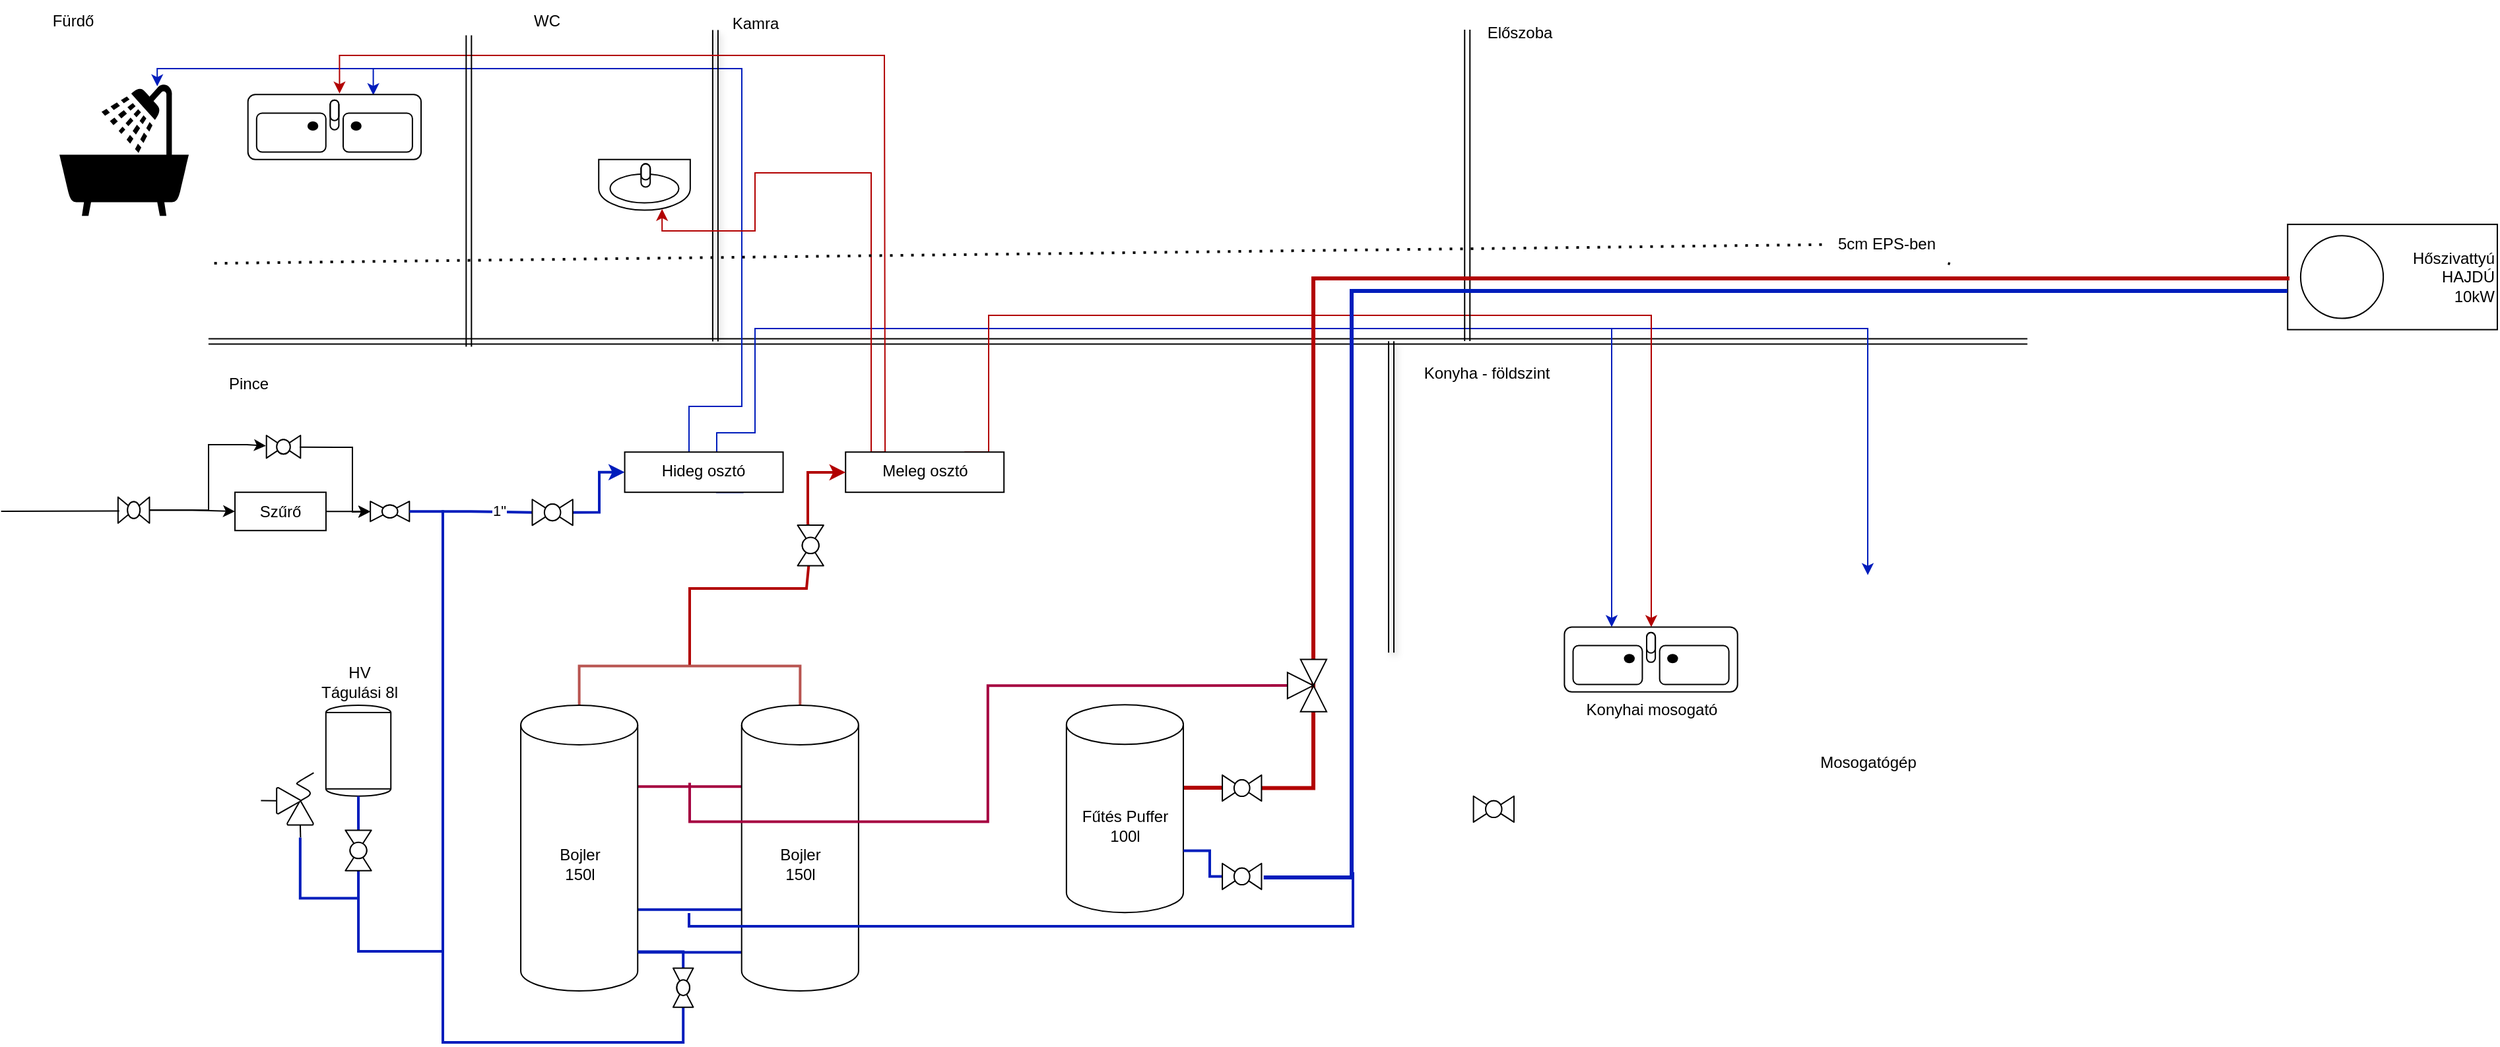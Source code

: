 <mxfile version="21.4.0" type="github">
  <diagram name="1 oldal" id="jvNphXMIYPQxpUtvR7uq">
    <mxGraphModel dx="1837" dy="1129" grid="1" gridSize="9.842" guides="1" tooltips="1" connect="1" arrows="1" fold="1" page="1" pageScale="1" pageWidth="1654" pageHeight="1169" math="0" shadow="0">
      <root>
        <mxCell id="0" />
        <mxCell id="1" parent="0" />
        <mxCell id="dYHvJgpNGXKCkweWiK8t-9" value="" style="edgeStyle=orthogonalEdgeStyle;rounded=0;orthogonalLoop=1;jettySize=auto;html=1;" parent="1" source="dYHvJgpNGXKCkweWiK8t-1" target="dYHvJgpNGXKCkweWiK8t-8" edge="1">
          <mxGeometry relative="1" as="geometry" />
        </mxCell>
        <mxCell id="dYHvJgpNGXKCkweWiK8t-14" value="" style="edgeStyle=orthogonalEdgeStyle;rounded=0;orthogonalLoop=1;jettySize=auto;html=1;entryX=-0.016;entryY=0.457;entryDx=0;entryDy=0;entryPerimeter=0;" parent="1" source="dYHvJgpNGXKCkweWiK8t-1" target="dYHvJgpNGXKCkweWiK8t-12" edge="1">
          <mxGeometry relative="1" as="geometry">
            <mxPoint x="95.53" y="568.15" as="targetPoint" />
            <Array as="points">
              <mxPoint x="167" y="650" />
              <mxPoint x="167" y="600" />
              <mxPoint x="196" y="600" />
            </Array>
          </mxGeometry>
        </mxCell>
        <mxCell id="dYHvJgpNGXKCkweWiK8t-1" value="" style="verticalLabelPosition=bottom;align=center;html=1;verticalAlign=top;pointerEvents=1;dashed=0;shape=mxgraph.pid2valves.valve;valveType=ball" parent="1" vertex="1">
          <mxGeometry x="98.43" y="639.76" width="23.8" height="19.69" as="geometry" />
        </mxCell>
        <mxCell id="dYHvJgpNGXKCkweWiK8t-7" value="" style="endArrow=none;html=1;rounded=0;entryX=0.039;entryY=0.532;entryDx=0;entryDy=0;entryPerimeter=0;" parent="1" edge="1" target="dYHvJgpNGXKCkweWiK8t-1">
          <mxGeometry width="50" height="50" relative="1" as="geometry">
            <mxPoint x="9.84" y="650.45" as="sourcePoint" />
            <mxPoint x="68.84" y="650.45" as="targetPoint" />
          </mxGeometry>
        </mxCell>
        <mxCell id="dYHvJgpNGXKCkweWiK8t-11" value="" style="edgeStyle=orthogonalEdgeStyle;rounded=0;orthogonalLoop=1;jettySize=auto;html=1;" parent="1" source="dYHvJgpNGXKCkweWiK8t-8" target="dYHvJgpNGXKCkweWiK8t-10" edge="1">
          <mxGeometry relative="1" as="geometry" />
        </mxCell>
        <mxCell id="dYHvJgpNGXKCkweWiK8t-8" value="Szűrő" style="rounded=0;whiteSpace=wrap;html=1;" parent="1" vertex="1">
          <mxGeometry x="187.01" y="636.09" width="68.96" height="29.01" as="geometry" />
        </mxCell>
        <mxCell id="dYHvJgpNGXKCkweWiK8t-25" value="" style="edgeStyle=orthogonalEdgeStyle;rounded=0;orthogonalLoop=1;jettySize=auto;html=1;entryX=0;entryY=0.5;entryDx=0;entryDy=0;strokeWidth=2;fillColor=#0050ef;strokeColor=#001DBC;exitX=0.007;exitY=0.499;exitDx=0;exitDy=0;exitPerimeter=0;" parent="1" source="dYHvJgpNGXKCkweWiK8t-117" target="dYHvJgpNGXKCkweWiK8t-24" edge="1">
          <mxGeometry relative="1" as="geometry">
            <Array as="points">
              <mxPoint x="463" y="651" />
              <mxPoint x="463" y="621" />
            </Array>
          </mxGeometry>
        </mxCell>
        <mxCell id="dYHvJgpNGXKCkweWiK8t-10" value="" style="verticalLabelPosition=bottom;align=center;html=1;verticalAlign=top;pointerEvents=1;dashed=0;shape=mxgraph.pid2valves.valve;valveType=ball" parent="1" vertex="1">
          <mxGeometry x="289.58" y="642.98" width="29.59" height="15.23" as="geometry" />
        </mxCell>
        <mxCell id="dYHvJgpNGXKCkweWiK8t-12" value="" style="verticalLabelPosition=bottom;align=center;html=1;verticalAlign=top;pointerEvents=1;dashed=0;shape=mxgraph.pid2valves.valve;valveType=ball" parent="1" vertex="1">
          <mxGeometry x="210.85" y="593" width="25.81" height="17.2" as="geometry" />
        </mxCell>
        <mxCell id="dYHvJgpNGXKCkweWiK8t-17" value="" style="endArrow=classic;html=1;rounded=0;exitX=0.977;exitY=0.518;exitDx=0;exitDy=0;exitPerimeter=0;entryX=0.002;entryY=0.515;entryDx=0;entryDy=0;entryPerimeter=0;" parent="1" source="dYHvJgpNGXKCkweWiK8t-12" target="dYHvJgpNGXKCkweWiK8t-10" edge="1">
          <mxGeometry width="50" height="50" relative="1" as="geometry">
            <mxPoint x="304.57" y="664.46" as="sourcePoint" />
            <mxPoint x="354.57" y="614.46" as="targetPoint" />
            <Array as="points">
              <mxPoint x="276" y="602" />
              <mxPoint x="276" y="651" />
            </Array>
          </mxGeometry>
        </mxCell>
        <mxCell id="dYHvJgpNGXKCkweWiK8t-23" value="" style="shape=link;html=1;rounded=0;" parent="1" edge="1">
          <mxGeometry width="100" relative="1" as="geometry">
            <mxPoint x="166.95" y="521.73" as="sourcePoint" />
            <mxPoint x="1544.95" y="521.73" as="targetPoint" />
          </mxGeometry>
        </mxCell>
        <mxCell id="dYHvJgpNGXKCkweWiK8t-79" style="edgeStyle=orthogonalEdgeStyle;rounded=0;orthogonalLoop=1;jettySize=auto;html=1;exitX=0.25;exitY=0;exitDx=0;exitDy=0;entryX=0.724;entryY=0.009;entryDx=0;entryDy=0;entryPerimeter=0;fillColor=#0050ef;strokeColor=#001DBC;" parent="1" source="dYHvJgpNGXKCkweWiK8t-24" target="dYHvJgpNGXKCkweWiK8t-71" edge="1">
          <mxGeometry relative="1" as="geometry">
            <Array as="points">
              <mxPoint x="531" y="636" />
              <mxPoint x="531" y="571" />
              <mxPoint x="571" y="571" />
              <mxPoint x="571" y="315" />
              <mxPoint x="292" y="315" />
            </Array>
          </mxGeometry>
        </mxCell>
        <mxCell id="dYHvJgpNGXKCkweWiK8t-80" style="edgeStyle=orthogonalEdgeStyle;rounded=0;orthogonalLoop=1;jettySize=auto;html=1;exitX=0.25;exitY=0;exitDx=0;exitDy=0;entryX=0.756;entryY=0.019;entryDx=0;entryDy=0;entryPerimeter=0;fillColor=#0050ef;strokeColor=#001DBC;" parent="1" source="dYHvJgpNGXKCkweWiK8t-24" target="dYHvJgpNGXKCkweWiK8t-70" edge="1">
          <mxGeometry relative="1" as="geometry">
            <Array as="points">
              <mxPoint x="531" y="636" />
              <mxPoint x="531" y="571" />
              <mxPoint x="571" y="571" />
              <mxPoint x="571" y="315" />
              <mxPoint x="128" y="315" />
            </Array>
          </mxGeometry>
        </mxCell>
        <mxCell id="dYHvJgpNGXKCkweWiK8t-133" style="edgeStyle=orthogonalEdgeStyle;rounded=0;orthogonalLoop=1;jettySize=auto;html=1;exitX=0.75;exitY=1;exitDx=0;exitDy=0;fillColor=#0050ef;strokeColor=#001DBC;" parent="1" source="dYHvJgpNGXKCkweWiK8t-24" target="dYHvJgpNGXKCkweWiK8t-131" edge="1">
          <mxGeometry relative="1" as="geometry">
            <Array as="points">
              <mxPoint x="552" y="591" />
              <mxPoint x="581" y="591" />
              <mxPoint x="581" y="512" />
              <mxPoint x="1230" y="512" />
            </Array>
          </mxGeometry>
        </mxCell>
        <mxCell id="dYHvJgpNGXKCkweWiK8t-135" style="edgeStyle=orthogonalEdgeStyle;rounded=0;orthogonalLoop=1;jettySize=auto;html=1;exitX=0.75;exitY=1;exitDx=0;exitDy=0;fillColor=#0050ef;strokeColor=#001DBC;" parent="1" source="dYHvJgpNGXKCkweWiK8t-24" target="dYHvJgpNGXKCkweWiK8t-132" edge="1">
          <mxGeometry relative="1" as="geometry">
            <Array as="points">
              <mxPoint x="552" y="591" />
              <mxPoint x="581" y="591" />
              <mxPoint x="581" y="512" />
              <mxPoint x="1424" y="512" />
            </Array>
          </mxGeometry>
        </mxCell>
        <mxCell id="dYHvJgpNGXKCkweWiK8t-24" value="Hideg osztó" style="whiteSpace=wrap;html=1;verticalAlign=top;dashed=0;" parent="1" vertex="1">
          <mxGeometry x="482.28" y="605.62" width="120" height="30.47" as="geometry" />
        </mxCell>
        <mxCell id="dYHvJgpNGXKCkweWiK8t-26" value="Pince" style="text;html=1;align=center;verticalAlign=middle;resizable=0;points=[];autosize=1;strokeColor=none;fillColor=none;" parent="1" vertex="1">
          <mxGeometry x="172.162" y="539.342" width="49.212" height="29.527" as="geometry" />
        </mxCell>
        <mxCell id="dYHvJgpNGXKCkweWiK8t-27" value="" style="shape=link;html=1;rounded=0;shadow=1;strokeColor=default;" parent="1" edge="1">
          <mxGeometry width="100" relative="1" as="geometry">
            <mxPoint x="550.95" y="521.73" as="sourcePoint" />
            <mxPoint x="550.95" y="285.73" as="targetPoint" />
          </mxGeometry>
        </mxCell>
        <mxCell id="dYHvJgpNGXKCkweWiK8t-28" value="Fürdő" style="text;html=1;align=center;verticalAlign=middle;resizable=0;points=[];autosize=1;strokeColor=none;fillColor=none;" parent="1" vertex="1">
          <mxGeometry x="39.37" y="264.037" width="49.212" height="29.527" as="geometry" />
        </mxCell>
        <mxCell id="dYHvJgpNGXKCkweWiK8t-29" value="Kamra" style="text;html=1;align=center;verticalAlign=middle;resizable=0;points=[];autosize=1;strokeColor=none;fillColor=none;" parent="1" vertex="1">
          <mxGeometry x="551.02" y="265.745" width="59.055" height="29.527" as="geometry" />
        </mxCell>
        <mxCell id="dYHvJgpNGXKCkweWiK8t-78" style="edgeStyle=orthogonalEdgeStyle;rounded=0;orthogonalLoop=1;jettySize=auto;html=1;exitX=0.25;exitY=0;exitDx=0;exitDy=0;entryX=0.692;entryY=0.976;entryDx=0;entryDy=0;entryPerimeter=0;fillColor=#e51400;strokeColor=#B20000;" parent="1" source="dYHvJgpNGXKCkweWiK8t-30" target="dYHvJgpNGXKCkweWiK8t-75" edge="1">
          <mxGeometry relative="1" as="geometry">
            <Array as="points">
              <mxPoint x="669" y="606" />
              <mxPoint x="669" y="394" />
              <mxPoint x="581" y="394" />
              <mxPoint x="581" y="438" />
              <mxPoint x="511" y="438" />
            </Array>
          </mxGeometry>
        </mxCell>
        <mxCell id="dYHvJgpNGXKCkweWiK8t-81" style="edgeStyle=orthogonalEdgeStyle;rounded=0;orthogonalLoop=1;jettySize=auto;html=1;exitX=0.25;exitY=0;exitDx=0;exitDy=0;entryX=0.529;entryY=-0.016;entryDx=0;entryDy=0;entryPerimeter=0;fillColor=#e51400;strokeColor=#B20000;" parent="1" source="dYHvJgpNGXKCkweWiK8t-30" target="dYHvJgpNGXKCkweWiK8t-71" edge="1">
          <mxGeometry relative="1" as="geometry">
            <Array as="points">
              <mxPoint x="680" y="636" />
              <mxPoint x="679" y="305" />
              <mxPoint x="266" y="305" />
            </Array>
          </mxGeometry>
        </mxCell>
        <mxCell id="QWkqbhbts-qKZGGtXhr7-15" style="edgeStyle=orthogonalEdgeStyle;rounded=0;orthogonalLoop=1;jettySize=auto;html=1;exitX=0.75;exitY=0;exitDx=0;exitDy=0;fillColor=#e51400;strokeColor=#B20000;" edge="1" parent="1" source="dYHvJgpNGXKCkweWiK8t-30" target="dYHvJgpNGXKCkweWiK8t-131">
          <mxGeometry relative="1" as="geometry">
            <Array as="points">
              <mxPoint x="758" y="606" />
              <mxPoint x="758" y="502" />
              <mxPoint x="1260" y="502" />
            </Array>
          </mxGeometry>
        </mxCell>
        <mxCell id="dYHvJgpNGXKCkweWiK8t-30" value="Meleg osztó" style="whiteSpace=wrap;html=1;verticalAlign=top;dashed=0;" parent="1" vertex="1">
          <mxGeometry x="649.602" y="605.622" width="120" height="30.47" as="geometry" />
        </mxCell>
        <mxCell id="dYHvJgpNGXKCkweWiK8t-32" value="" style="shape=link;html=1;rounded=0;" parent="1" edge="1">
          <mxGeometry width="100" relative="1" as="geometry">
            <mxPoint x="1120.622" y="521.442" as="sourcePoint" />
            <mxPoint x="1120.622" y="285.442" as="targetPoint" />
          </mxGeometry>
        </mxCell>
        <mxCell id="dYHvJgpNGXKCkweWiK8t-33" value="Előszoba" style="text;html=1;align=center;verticalAlign=middle;resizable=0;points=[];autosize=1;strokeColor=none;fillColor=none;" parent="1" vertex="1">
          <mxGeometry x="1125.307" y="273.595" width="68.897" height="29.527" as="geometry" />
        </mxCell>
        <mxCell id="dYHvJgpNGXKCkweWiK8t-38" value="" style="endArrow=none;dashed=1;html=1;dashPattern=1 3;strokeWidth=2;rounded=0;" parent="1" edge="1" source="dYHvJgpNGXKCkweWiK8t-39">
          <mxGeometry width="50" height="50" relative="1" as="geometry">
            <mxPoint x="1486.32" y="463.09" as="sourcePoint" />
            <mxPoint x="167.0" y="462.61" as="targetPoint" />
          </mxGeometry>
        </mxCell>
        <mxCell id="dYHvJgpNGXKCkweWiK8t-70" value="" style="shape=mxgraph.signs.people.shower_2;html=1;pointerEvents=1;fillColor=#000000;strokeColor=none;verticalLabelPosition=bottom;verticalAlign=top;align=center;" parent="1" vertex="1">
          <mxGeometry x="54.05" y="326.5" width="98" height="100.13" as="geometry" />
        </mxCell>
        <mxCell id="dYHvJgpNGXKCkweWiK8t-71" value="" style="verticalLabelPosition=bottom;html=1;verticalAlign=top;align=center;shape=mxgraph.floorplan.sink_double2;" parent="1" vertex="1">
          <mxGeometry x="196.85" y="334.64" width="131.16" height="49.22" as="geometry" />
        </mxCell>
        <mxCell id="dYHvJgpNGXKCkweWiK8t-72" value="" style="shape=image;html=1;verticalAlign=top;verticalLabelPosition=bottom;labelBackgroundColor=#ffffff;imageAspect=0;aspect=fixed;image=https://cdn0.iconfinder.com/data/icons/phosphor-duotone-vol-3/256/toilet-duotone-128.png" parent="1" vertex="1">
          <mxGeometry x="383.95" y="405.25" width="78.55" height="78.55" as="geometry" />
        </mxCell>
        <mxCell id="dYHvJgpNGXKCkweWiK8t-73" value="" style="shape=link;html=1;rounded=0;" parent="1" edge="1">
          <mxGeometry width="100" relative="1" as="geometry">
            <mxPoint x="364.172" y="525.732" as="sourcePoint" />
            <mxPoint x="364.172" y="289.732" as="targetPoint" />
          </mxGeometry>
        </mxCell>
        <mxCell id="dYHvJgpNGXKCkweWiK8t-74" value="WC" style="text;html=1;align=center;verticalAlign=middle;resizable=0;points=[];autosize=1;strokeColor=none;fillColor=none;" parent="1" vertex="1">
          <mxGeometry x="403.54" y="263.752" width="39.37" height="29.527" as="geometry" />
        </mxCell>
        <mxCell id="dYHvJgpNGXKCkweWiK8t-75" value="" style="verticalLabelPosition=bottom;html=1;verticalAlign=top;align=center;shape=mxgraph.floorplan.sink_1;" parent="1" vertex="1">
          <mxGeometry x="462.6" y="383.86" width="69.33" height="38.43" as="geometry" />
        </mxCell>
        <mxCell id="dYHvJgpNGXKCkweWiK8t-83" value="HV&lt;br&gt;Tágulási 8l" style="shape=mxgraph.pid.vessels.tank;pointerEvents=1;align=center;verticalLabelPosition=top;verticalAlign=bottom;dashed=0;html=1;direction=east;labelPosition=center;" parent="1" vertex="1">
          <mxGeometry x="255.905" y="797.475" width="49.212" height="68.897" as="geometry" />
        </mxCell>
        <mxCell id="dYHvJgpNGXKCkweWiK8t-86" value="" style="edgeStyle=orthogonalEdgeStyle;rounded=0;orthogonalLoop=1;jettySize=auto;html=1;exitX=0.5;exitY=1;exitDx=0;exitDy=0;exitPerimeter=0;fillColor=#0050ef;strokeColor=#001DBC;strokeWidth=2;endArrow=none;endFill=0;" parent="1" source="dYHvJgpNGXKCkweWiK8t-83" target="dYHvJgpNGXKCkweWiK8t-85" edge="1">
          <mxGeometry relative="1" as="geometry">
            <mxPoint x="278.57" y="1071.74" as="targetPoint" />
            <mxPoint x="278.57" y="1020.74" as="sourcePoint" />
            <Array as="points" />
          </mxGeometry>
        </mxCell>
        <mxCell id="QWkqbhbts-qKZGGtXhr7-11" style="edgeStyle=orthogonalEdgeStyle;rounded=0;orthogonalLoop=1;jettySize=auto;html=1;strokeWidth=2;fillColor=#0050ef;strokeColor=#001DBC;endArrow=none;endFill=0;" edge="1" parent="1" source="dYHvJgpNGXKCkweWiK8t-85">
          <mxGeometry relative="1" as="geometry">
            <mxPoint x="344" y="984" as="targetPoint" />
            <Array as="points">
              <mxPoint x="281" y="984" />
            </Array>
          </mxGeometry>
        </mxCell>
        <mxCell id="dYHvJgpNGXKCkweWiK8t-85" value="" style="verticalLabelPosition=bottom;align=center;html=1;verticalAlign=top;pointerEvents=1;dashed=0;shape=mxgraph.pid2valves.valve;valveType=ball;rotation=90;" parent="1" vertex="1">
          <mxGeometry x="265.173" y="897.692" width="30.67" height="19.68" as="geometry" />
        </mxCell>
        <mxCell id="dYHvJgpNGXKCkweWiK8t-110" style="edgeStyle=orthogonalEdgeStyle;rounded=0;orthogonalLoop=1;jettySize=auto;html=1;exitX=0.75;exitY=1;exitDx=0;exitDy=0;endArrow=none;endFill=0;fillColor=#0050ef;strokeColor=#001DBC;strokeWidth=2;" parent="1" source="dYHvJgpNGXKCkweWiK8t-103" edge="1">
          <mxGeometry relative="1" as="geometry">
            <mxPoint x="279.57" y="943.74" as="targetPoint" />
            <mxPoint x="240.548" y="1014.24" as="sourcePoint" />
            <Array as="points">
              <mxPoint x="236.57" y="943.74" />
            </Array>
          </mxGeometry>
        </mxCell>
        <mxCell id="dYHvJgpNGXKCkweWiK8t-103" value="" style="group;movable=1;resizable=1;rotatable=1;deletable=1;editable=1;locked=0;connectable=1;" parent="1" vertex="1" connectable="0">
          <mxGeometry x="206.69" y="858.69" width="39.65" height="39" as="geometry" />
        </mxCell>
        <mxCell id="dYHvJgpNGXKCkweWiK8t-104" value="" style="strokeWidth=1;html=1;shape=mxgraph.flowchart.extract_or_measurement;whiteSpace=wrap;container=0;" parent="dYHvJgpNGXKCkweWiK8t-103" vertex="1">
          <mxGeometry x="19.91" y="11.4" width="19.74" height="18.2" as="geometry" />
        </mxCell>
        <mxCell id="dYHvJgpNGXKCkweWiK8t-105" value="" style="strokeWidth=1;html=1;shape=mxgraph.flowchart.extract_or_measurement;whiteSpace=wrap;rotation=90;container=0;" parent="dYHvJgpNGXKCkweWiK8t-103" vertex="1">
          <mxGeometry x="11.123" y="2.072" width="19.74" height="18.2" as="geometry" />
        </mxCell>
        <mxCell id="dYHvJgpNGXKCkweWiK8t-106" value="" style="endArrow=none;html=1;rounded=1;edgeStyle=isometricEdgeStyle;exitX=0.5;exitY=0;exitDx=0;exitDy=0;exitPerimeter=0;" parent="dYHvJgpNGXKCkweWiK8t-103" source="dYHvJgpNGXKCkweWiK8t-105" edge="1">
          <mxGeometry width="50" height="50" relative="1" as="geometry">
            <mxPoint x="40.09" y="11.4" as="sourcePoint" />
            <mxPoint x="40" y="-10" as="targetPoint" />
            <Array as="points">
              <mxPoint x="30" />
            </Array>
          </mxGeometry>
        </mxCell>
        <mxCell id="dYHvJgpNGXKCkweWiK8t-107" value="" style="endArrow=none;html=1;rounded=0;exitX=0.5;exitY=1;exitDx=0;exitDy=0;exitPerimeter=0;" parent="dYHvJgpNGXKCkweWiK8t-103" source="dYHvJgpNGXKCkweWiK8t-104" edge="1">
          <mxGeometry width="50" height="50" relative="1" as="geometry">
            <mxPoint x="79" y="30" as="sourcePoint" />
            <mxPoint x="30" y="39" as="targetPoint" />
          </mxGeometry>
        </mxCell>
        <mxCell id="dYHvJgpNGXKCkweWiK8t-108" value="" style="endArrow=none;html=1;rounded=0;exitX=0.5;exitY=1;exitDx=0;exitDy=0;exitPerimeter=0;" parent="dYHvJgpNGXKCkweWiK8t-103" source="dYHvJgpNGXKCkweWiK8t-105" edge="1">
          <mxGeometry width="50" height="50" relative="1" as="geometry">
            <mxPoint x="39.842" y="39.842" as="sourcePoint" />
            <mxPoint y="11" as="targetPoint" />
          </mxGeometry>
        </mxCell>
        <mxCell id="dYHvJgpNGXKCkweWiK8t-118" value="" style="edgeStyle=orthogonalEdgeStyle;rounded=0;orthogonalLoop=1;jettySize=auto;html=1;strokeWidth=2;fillColor=#0050ef;strokeColor=#001DBC;endArrow=none;endFill=0;" parent="1" source="dYHvJgpNGXKCkweWiK8t-10" target="dYHvJgpNGXKCkweWiK8t-117" edge="1">
          <mxGeometry relative="1" as="geometry">
            <mxPoint x="564.84" y="734.73" as="sourcePoint" />
            <mxPoint x="649.84" y="437.73" as="targetPoint" />
          </mxGeometry>
        </mxCell>
        <mxCell id="dYHvJgpNGXKCkweWiK8t-119" value="1&quot;" style="edgeLabel;html=1;align=center;verticalAlign=middle;resizable=0;points=[];" parent="dYHvJgpNGXKCkweWiK8t-118" vertex="1" connectable="0">
          <mxGeometry x="0.451" y="2" relative="1" as="geometry">
            <mxPoint as="offset" />
          </mxGeometry>
        </mxCell>
        <mxCell id="dYHvJgpNGXKCkweWiK8t-117" value="" style="verticalLabelPosition=bottom;align=center;html=1;verticalAlign=top;pointerEvents=1;dashed=0;shape=mxgraph.pid2valves.valve;valveType=ball;rotation=-180;" parent="1" vertex="1">
          <mxGeometry x="412.245" y="641.485" width="30.67" height="19.68" as="geometry" />
        </mxCell>
        <mxCell id="dYHvJgpNGXKCkweWiK8t-128" value="" style="edgeStyle=orthogonalEdgeStyle;rounded=0;orthogonalLoop=1;jettySize=auto;html=1;fillColor=#e51400;strokeColor=#B20000;strokeWidth=2;exitX=-0.016;exitY=0.547;exitDx=0;exitDy=0;exitPerimeter=0;" parent="1" source="dYHvJgpNGXKCkweWiK8t-120" target="dYHvJgpNGXKCkweWiK8t-30" edge="1">
          <mxGeometry relative="1" as="geometry">
            <mxPoint x="856" y="433" as="targetPoint" />
            <Array as="points">
              <mxPoint x="621" y="661" />
              <mxPoint x="621" y="621" />
            </Array>
          </mxGeometry>
        </mxCell>
        <mxCell id="QWkqbhbts-qKZGGtXhr7-14" style="edgeStyle=orthogonalEdgeStyle;rounded=0;orthogonalLoop=1;jettySize=auto;html=1;fillColor=#e51400;strokeColor=#B20000;strokeWidth=2;endArrow=none;endFill=0;" edge="1" parent="1" source="dYHvJgpNGXKCkweWiK8t-120">
          <mxGeometry relative="1" as="geometry">
            <mxPoint x="531.495" y="767.715" as="targetPoint" />
            <Array as="points">
              <mxPoint x="620" y="709" />
              <mxPoint x="532" y="709" />
            </Array>
          </mxGeometry>
        </mxCell>
        <mxCell id="dYHvJgpNGXKCkweWiK8t-120" value="" style="verticalLabelPosition=bottom;align=center;html=1;verticalAlign=top;pointerEvents=1;dashed=0;shape=mxgraph.pid2valves.valve;valveType=ball;rotation=90;" parent="1" vertex="1">
          <mxGeometry x="607.767" y="666.557" width="30.67" height="19.68" as="geometry" />
        </mxCell>
        <mxCell id="dYHvJgpNGXKCkweWiK8t-129" value="" style="shape=link;html=1;rounded=0;shadow=1;strokeColor=default;" parent="1" edge="1">
          <mxGeometry width="100" relative="1" as="geometry">
            <mxPoint x="1062.993" y="757.662" as="sourcePoint" />
            <mxPoint x="1062.993" y="521.663" as="targetPoint" />
          </mxGeometry>
        </mxCell>
        <mxCell id="dYHvJgpNGXKCkweWiK8t-130" value="Konyha - földszint" style="text;html=1;align=center;verticalAlign=middle;resizable=0;points=[];autosize=1;strokeColor=none;fillColor=none;" parent="1" vertex="1">
          <mxGeometry x="1076.095" y="531.492" width="118.11" height="29.527" as="geometry" />
        </mxCell>
        <mxCell id="dYHvJgpNGXKCkweWiK8t-131" value="Konyhai mosogató" style="verticalLabelPosition=bottom;html=1;verticalAlign=top;align=center;shape=mxgraph.floorplan.sink_double2;" parent="1" vertex="1">
          <mxGeometry x="1194.202" y="738.212" width="131.16" height="49.22" as="geometry" />
        </mxCell>
        <mxCell id="dYHvJgpNGXKCkweWiK8t-132" value="Mosogatógép" style="shape=image;html=1;verticalAlign=top;verticalLabelPosition=bottom;labelBackgroundColor=#ffffff;imageAspect=0;aspect=fixed;image=https://cdn3.iconfinder.com/data/icons/modern-electronic-outline/64/Electronic__16-wasing_machine-128.png;strokeWidth=1;" parent="1" vertex="1">
          <mxGeometry x="1359.65" y="698.82" width="128" height="128" as="geometry" />
        </mxCell>
        <mxCell id="QWkqbhbts-qKZGGtXhr7-4" style="edgeStyle=orthogonalEdgeStyle;rounded=0;orthogonalLoop=1;jettySize=auto;html=1;exitX=0.5;exitY=0;exitDx=0;exitDy=0;exitPerimeter=0;entryX=0.5;entryY=0;entryDx=0;entryDy=0;entryPerimeter=0;endArrow=none;endFill=0;fillColor=#f8cecc;strokeColor=#b85450;strokeWidth=2;" edge="1" parent="1" source="QWkqbhbts-qKZGGtXhr7-1" target="QWkqbhbts-qKZGGtXhr7-2">
          <mxGeometry relative="1" as="geometry">
            <mxPoint x="506.857" y="767.94" as="targetPoint" />
            <Array as="points">
              <mxPoint x="448.05" y="767.72" />
              <mxPoint x="615.05" y="767.72" />
            </Array>
          </mxGeometry>
        </mxCell>
        <mxCell id="QWkqbhbts-qKZGGtXhr7-7" style="edgeStyle=orthogonalEdgeStyle;rounded=0;orthogonalLoop=1;jettySize=auto;html=1;exitX=0.5;exitY=1;exitDx=0;exitDy=0;exitPerimeter=0;entryX=0.5;entryY=1;entryDx=0;entryDy=0;entryPerimeter=0;fillColor=#0050ef;strokeColor=#001DBC;strokeWidth=2;" edge="1" parent="1" source="QWkqbhbts-qKZGGtXhr7-1" target="QWkqbhbts-qKZGGtXhr7-2">
          <mxGeometry relative="1" as="geometry">
            <Array as="points">
              <mxPoint x="448.05" y="984.72" />
              <mxPoint x="615.05" y="984.72" />
            </Array>
          </mxGeometry>
        </mxCell>
        <mxCell id="QWkqbhbts-qKZGGtXhr7-47" style="edgeStyle=orthogonalEdgeStyle;rounded=0;orthogonalLoop=1;jettySize=auto;html=1;exitX=1;exitY=0;exitDx=0;exitDy=61.633;exitPerimeter=0;entryX=0;entryY=0;entryDx=0;entryDy=61.633;entryPerimeter=0;fillColor=#d80073;strokeColor=#A50040;strokeWidth=2;endArrow=none;endFill=0;" edge="1" parent="1" source="QWkqbhbts-qKZGGtXhr7-1" target="QWkqbhbts-qKZGGtXhr7-2">
          <mxGeometry relative="1" as="geometry" />
        </mxCell>
        <mxCell id="QWkqbhbts-qKZGGtXhr7-49" style="edgeStyle=orthogonalEdgeStyle;rounded=0;orthogonalLoop=1;jettySize=auto;html=1;exitX=1;exitY=0;exitDx=0;exitDy=154.898;exitPerimeter=0;entryX=0;entryY=0;entryDx=0;entryDy=154.898;entryPerimeter=0;fillColor=#0050ef;strokeColor=#001DBC;strokeWidth=2;endArrow=none;endFill=0;" edge="1" parent="1" source="QWkqbhbts-qKZGGtXhr7-1" target="QWkqbhbts-qKZGGtXhr7-2">
          <mxGeometry relative="1" as="geometry" />
        </mxCell>
        <mxCell id="QWkqbhbts-qKZGGtXhr7-1" value="Bojler&lt;br&gt;150l" style="shape=cylinder3;whiteSpace=wrap;html=1;boundedLbl=1;backgroundOutline=1;size=15;" vertex="1" parent="1">
          <mxGeometry x="403.54" y="797.47" width="88.58" height="216.53" as="geometry" />
        </mxCell>
        <mxCell id="QWkqbhbts-qKZGGtXhr7-2" value="Bojler&lt;br&gt;150l" style="shape=cylinder3;whiteSpace=wrap;html=1;boundedLbl=1;backgroundOutline=1;size=15;" vertex="1" parent="1">
          <mxGeometry x="570.862" y="797.472" width="88.58" height="216.53" as="geometry" />
        </mxCell>
        <mxCell id="QWkqbhbts-qKZGGtXhr7-50" style="edgeStyle=orthogonalEdgeStyle;rounded=0;orthogonalLoop=1;jettySize=auto;html=1;fillColor=#0050ef;strokeColor=#001DBC;endArrow=none;endFill=0;strokeWidth=2;" edge="1" parent="1">
          <mxGeometry relative="1" as="geometry">
            <mxPoint x="1033" y="925" as="targetPoint" />
            <mxPoint x="531" y="955" as="sourcePoint" />
            <Array as="points">
              <mxPoint x="531" y="965" />
              <mxPoint x="1034" y="965" />
              <mxPoint x="1034" y="925" />
            </Array>
          </mxGeometry>
        </mxCell>
        <mxCell id="QWkqbhbts-qKZGGtXhr7-9" style="edgeStyle=orthogonalEdgeStyle;rounded=0;orthogonalLoop=1;jettySize=auto;html=1;strokeWidth=2;fillColor=#0050ef;strokeColor=#001DBC;endArrow=none;endFill=0;" edge="1" parent="1" source="QWkqbhbts-qKZGGtXhr7-8">
          <mxGeometry relative="1" as="geometry">
            <mxPoint x="492.125" y="984.25" as="targetPoint" />
            <Array as="points">
              <mxPoint x="527" y="984" />
            </Array>
          </mxGeometry>
        </mxCell>
        <mxCell id="QWkqbhbts-qKZGGtXhr7-10" style="edgeStyle=orthogonalEdgeStyle;rounded=0;orthogonalLoop=1;jettySize=auto;html=1;fillColor=#0050ef;strokeColor=#001DBC;strokeWidth=2;endArrow=none;endFill=0;" edge="1" parent="1" source="QWkqbhbts-qKZGGtXhr7-8">
          <mxGeometry relative="1" as="geometry">
            <mxPoint x="344.487" y="649.605" as="targetPoint" />
            <Array as="points">
              <mxPoint x="527" y="1053" />
              <mxPoint x="345" y="1053" />
            </Array>
          </mxGeometry>
        </mxCell>
        <mxCell id="QWkqbhbts-qKZGGtXhr7-8" value="" style="verticalLabelPosition=bottom;align=center;html=1;verticalAlign=top;pointerEvents=1;dashed=0;shape=mxgraph.pid2valves.valve;valveType=ball;rotation=-90;" vertex="1" parent="1">
          <mxGeometry x="511.812" y="1003.932" width="29.59" height="15.23" as="geometry" />
        </mxCell>
        <mxCell id="QWkqbhbts-qKZGGtXhr7-22" style="edgeStyle=orthogonalEdgeStyle;rounded=0;orthogonalLoop=1;jettySize=auto;html=1;strokeWidth=3;fillColor=#e51400;strokeColor=#B20000;endArrow=none;endFill=0;entryX=-0.029;entryY=0.421;entryDx=0;entryDy=0;entryPerimeter=0;" edge="1" parent="1" target="QWkqbhbts-qKZGGtXhr7-31">
          <mxGeometry relative="1" as="geometry">
            <mxPoint x="984" y="864" as="targetPoint" />
            <mxPoint x="906" y="860" as="sourcePoint" />
            <Array as="points" />
          </mxGeometry>
        </mxCell>
        <mxCell id="QWkqbhbts-qKZGGtXhr7-23" value="" style="group" vertex="1" connectable="0" parent="1">
          <mxGeometry x="1742.12" y="433.07" width="158.86" height="79.76" as="geometry" />
        </mxCell>
        <mxCell id="QWkqbhbts-qKZGGtXhr7-17" value="Hőszivattyú&lt;br style=&quot;border-color: var(--border-color);&quot;&gt;HAJDÚ&lt;br style=&quot;border-color: var(--border-color);&quot;&gt;10kW" style="rounded=0;whiteSpace=wrap;html=1;align=right;" vertex="1" parent="QWkqbhbts-qKZGGtXhr7-23">
          <mxGeometry width="158.86" height="79.76" as="geometry" />
        </mxCell>
        <mxCell id="QWkqbhbts-qKZGGtXhr7-19" value="" style="ellipse;whiteSpace=wrap;html=1;aspect=fixed;" vertex="1" parent="QWkqbhbts-qKZGGtXhr7-23">
          <mxGeometry x="9.84" y="8.57" width="62.62" height="62.62" as="geometry" />
        </mxCell>
        <mxCell id="QWkqbhbts-qKZGGtXhr7-25" value="" style="endArrow=none;dashed=1;html=1;dashPattern=1 3;strokeWidth=2;rounded=0;" edge="1" parent="1" target="dYHvJgpNGXKCkweWiK8t-39">
          <mxGeometry width="50" height="50" relative="1" as="geometry">
            <mxPoint x="1486.32" y="463.09" as="sourcePoint" />
            <mxPoint x="167.0" y="462.61" as="targetPoint" />
          </mxGeometry>
        </mxCell>
        <mxCell id="dYHvJgpNGXKCkweWiK8t-39" value="5cm EPS-ben" style="text;html=1;align=center;verticalAlign=middle;resizable=0;points=[];autosize=1;strokeColor=none;fillColor=none;" parent="1" vertex="1">
          <mxGeometry x="1389.227" y="433.075" width="98.425" height="29.527" as="geometry" />
        </mxCell>
        <mxCell id="QWkqbhbts-qKZGGtXhr7-26" value="Fűtés Puffer&lt;br&gt;100l" style="shape=cylinder3;whiteSpace=wrap;html=1;boundedLbl=1;backgroundOutline=1;size=15;" vertex="1" parent="1">
          <mxGeometry x="816.93" y="797.12" width="88.58" height="157.47" as="geometry" />
        </mxCell>
        <mxCell id="QWkqbhbts-qKZGGtXhr7-27" value="" style="verticalLabelPosition=bottom;align=center;html=1;verticalAlign=top;pointerEvents=1;dashed=0;shape=mxgraph.pid2valves.valve;valveType=ball;rotation=0;" vertex="1" parent="1">
          <mxGeometry x="1125.31" y="866.37" width="30.67" height="19.68" as="geometry" />
        </mxCell>
        <mxCell id="QWkqbhbts-qKZGGtXhr7-39" value="" style="edgeStyle=orthogonalEdgeStyle;rounded=0;orthogonalLoop=1;jettySize=auto;html=1;strokeWidth=3;fillColor=#e51400;strokeColor=#B20000;endArrow=none;endFill=0;" edge="1" parent="1" target="QWkqbhbts-qKZGGtXhr7-31">
          <mxGeometry relative="1" as="geometry">
            <mxPoint x="984" y="864" as="targetPoint" />
            <mxPoint x="1742" y="472.53" as="sourcePoint" />
            <Array as="points">
              <mxPoint x="1742" y="474" />
              <mxPoint x="1004" y="474" />
            </Array>
          </mxGeometry>
        </mxCell>
        <mxCell id="QWkqbhbts-qKZGGtXhr7-31" value="" style="verticalLabelPosition=bottom;align=center;html=1;verticalAlign=top;pointerEvents=1;dashed=0;shape=mxgraph.pid2valves.valve;valveType=ball" vertex="1" parent="1">
          <mxGeometry x="935.04" y="850.41" width="29.68" height="19.68" as="geometry" />
        </mxCell>
        <mxCell id="QWkqbhbts-qKZGGtXhr7-41" value="" style="edgeStyle=orthogonalEdgeStyle;rounded=0;orthogonalLoop=1;jettySize=auto;html=1;strokeWidth=3;fillColor=#0050ef;strokeColor=#001DBC;endArrow=none;endFill=0;entryX=1.056;entryY=0.539;entryDx=0;entryDy=0;entryPerimeter=0;" edge="1" parent="1" target="QWkqbhbts-qKZGGtXhr7-40">
          <mxGeometry relative="1" as="geometry">
            <mxPoint x="906" y="928" as="targetPoint" />
            <mxPoint x="1742" y="483.53" as="sourcePoint" />
            <Array as="points">
              <mxPoint x="1033" y="483" />
              <mxPoint x="1033" y="928" />
            </Array>
          </mxGeometry>
        </mxCell>
        <mxCell id="QWkqbhbts-qKZGGtXhr7-42" value="" style="edgeStyle=orthogonalEdgeStyle;rounded=0;orthogonalLoop=1;jettySize=auto;html=1;exitX=1;exitY=0;exitDx=0;exitDy=110.602;exitPerimeter=0;fillColor=#0050ef;strokeColor=#001DBC;strokeWidth=2;endArrow=none;endFill=0;" edge="1" parent="1" source="QWkqbhbts-qKZGGtXhr7-26" target="QWkqbhbts-qKZGGtXhr7-40">
          <mxGeometry relative="1" as="geometry" />
        </mxCell>
        <mxCell id="QWkqbhbts-qKZGGtXhr7-40" value="" style="verticalLabelPosition=bottom;align=center;html=1;verticalAlign=top;pointerEvents=1;dashed=0;shape=mxgraph.pid2valves.valve;valveType=ball" vertex="1" parent="1">
          <mxGeometry x="935.043" y="917.372" width="29.68" height="19.68" as="geometry" />
        </mxCell>
        <mxCell id="QWkqbhbts-qKZGGtXhr7-46" value="" style="group;rotation=90;" vertex="1" connectable="0" parent="1">
          <mxGeometry x="979.41" y="767.72" width="39.202" height="29.395" as="geometry" />
        </mxCell>
        <mxCell id="QWkqbhbts-qKZGGtXhr7-43" value="" style="triangle;whiteSpace=wrap;html=1;rotation=90;" vertex="1" parent="QWkqbhbts-qKZGGtXhr7-46">
          <mxGeometry x="15" y="-5" width="19.52" height="19.68" as="geometry" />
        </mxCell>
        <mxCell id="QWkqbhbts-qKZGGtXhr7-44" value="" style="triangle;whiteSpace=wrap;html=1;rotation=-90;" vertex="1" parent="QWkqbhbts-qKZGGtXhr7-46">
          <mxGeometry x="15" y="15" width="19.52" height="19.68" as="geometry" />
        </mxCell>
        <mxCell id="QWkqbhbts-qKZGGtXhr7-48" style="edgeStyle=orthogonalEdgeStyle;rounded=0;orthogonalLoop=1;jettySize=auto;html=1;exitX=0;exitY=0.5;exitDx=0;exitDy=0;fillColor=#d80073;strokeColor=#A50040;strokeWidth=2;endArrow=none;endFill=0;" edge="1" parent="QWkqbhbts-qKZGGtXhr7-46" source="QWkqbhbts-qKZGGtXhr7-45">
          <mxGeometry relative="1" as="geometry">
            <mxPoint x="-447.915" y="88.577" as="targetPoint" />
            <Array as="points">
              <mxPoint x="-222" y="15" />
              <mxPoint x="-222" y="118" />
              <mxPoint x="-448" y="118" />
            </Array>
          </mxGeometry>
        </mxCell>
        <mxCell id="QWkqbhbts-qKZGGtXhr7-45" value="" style="triangle;whiteSpace=wrap;html=1;rotation=0;" vertex="1" parent="QWkqbhbts-qKZGGtXhr7-46">
          <mxGeometry x="5" y="5" width="19.52" height="19.68" as="geometry" />
        </mxCell>
      </root>
    </mxGraphModel>
  </diagram>
</mxfile>
